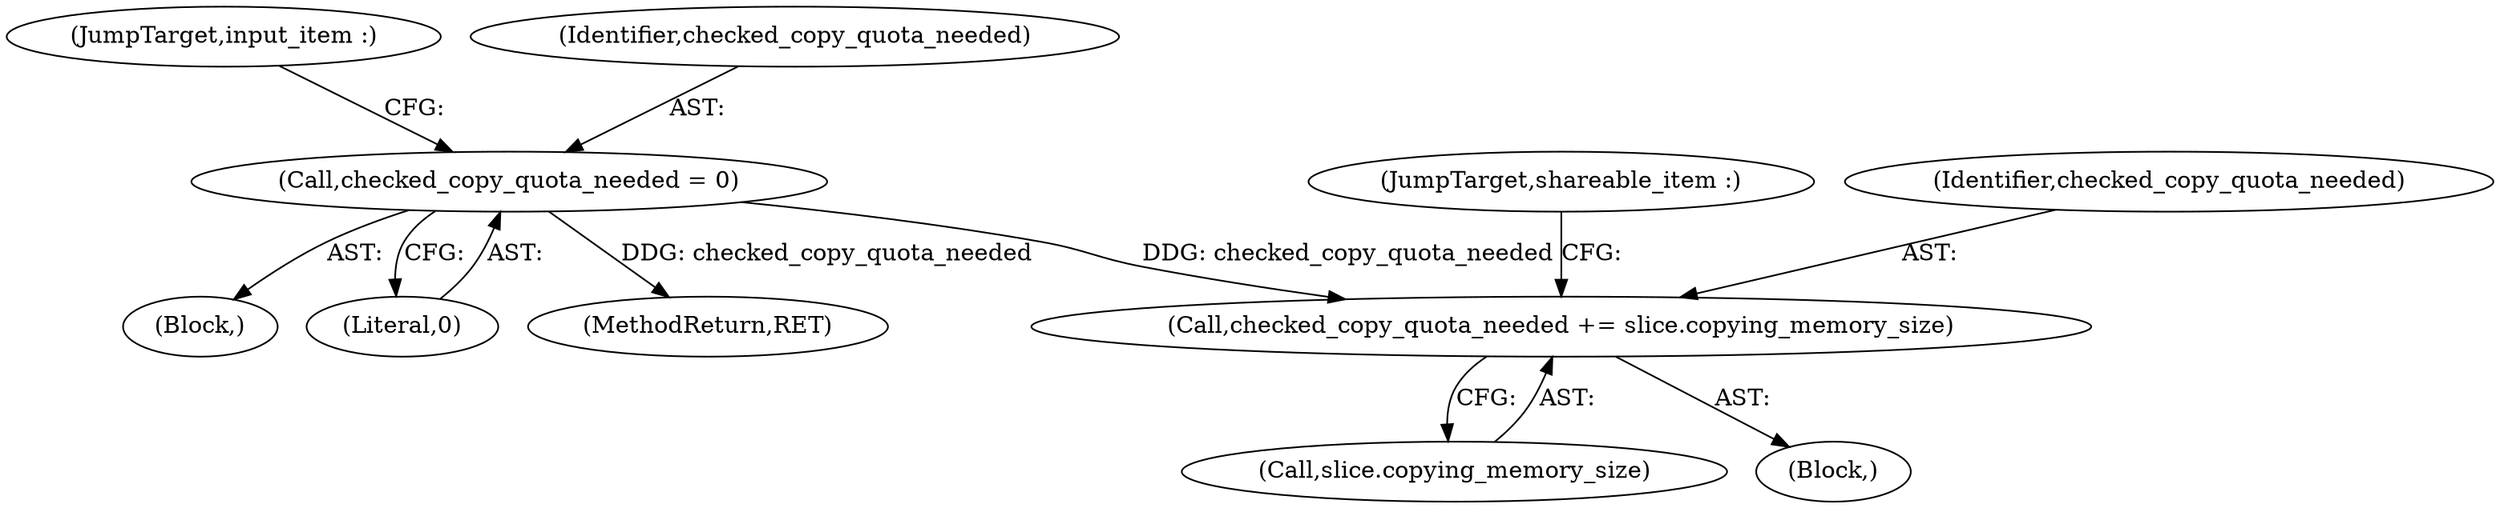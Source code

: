 digraph "0_Chrome_11bd4bc92f3fe704631e3e6ad1dd1a4351641f7c@API" {
"1000351" [label="(Call,checked_copy_quota_needed += slice.copying_memory_size)"];
"1000145" [label="(Call,checked_copy_quota_needed = 0)"];
"1000148" [label="(JumpTarget,input_item :)"];
"1000146" [label="(Identifier,checked_copy_quota_needed)"];
"1000104" [label="(Block,)"];
"1000147" [label="(Literal,0)"];
"1000353" [label="(Call,slice.copying_memory_size)"];
"1000356" [label="(JumpTarget,shareable_item :)"];
"1000468" [label="(MethodReturn,RET)"];
"1000145" [label="(Call,checked_copy_quota_needed = 0)"];
"1000211" [label="(Block,)"];
"1000351" [label="(Call,checked_copy_quota_needed += slice.copying_memory_size)"];
"1000352" [label="(Identifier,checked_copy_quota_needed)"];
"1000351" -> "1000211"  [label="AST: "];
"1000351" -> "1000353"  [label="CFG: "];
"1000352" -> "1000351"  [label="AST: "];
"1000353" -> "1000351"  [label="AST: "];
"1000356" -> "1000351"  [label="CFG: "];
"1000145" -> "1000351"  [label="DDG: checked_copy_quota_needed"];
"1000145" -> "1000104"  [label="AST: "];
"1000145" -> "1000147"  [label="CFG: "];
"1000146" -> "1000145"  [label="AST: "];
"1000147" -> "1000145"  [label="AST: "];
"1000148" -> "1000145"  [label="CFG: "];
"1000145" -> "1000468"  [label="DDG: checked_copy_quota_needed"];
}
